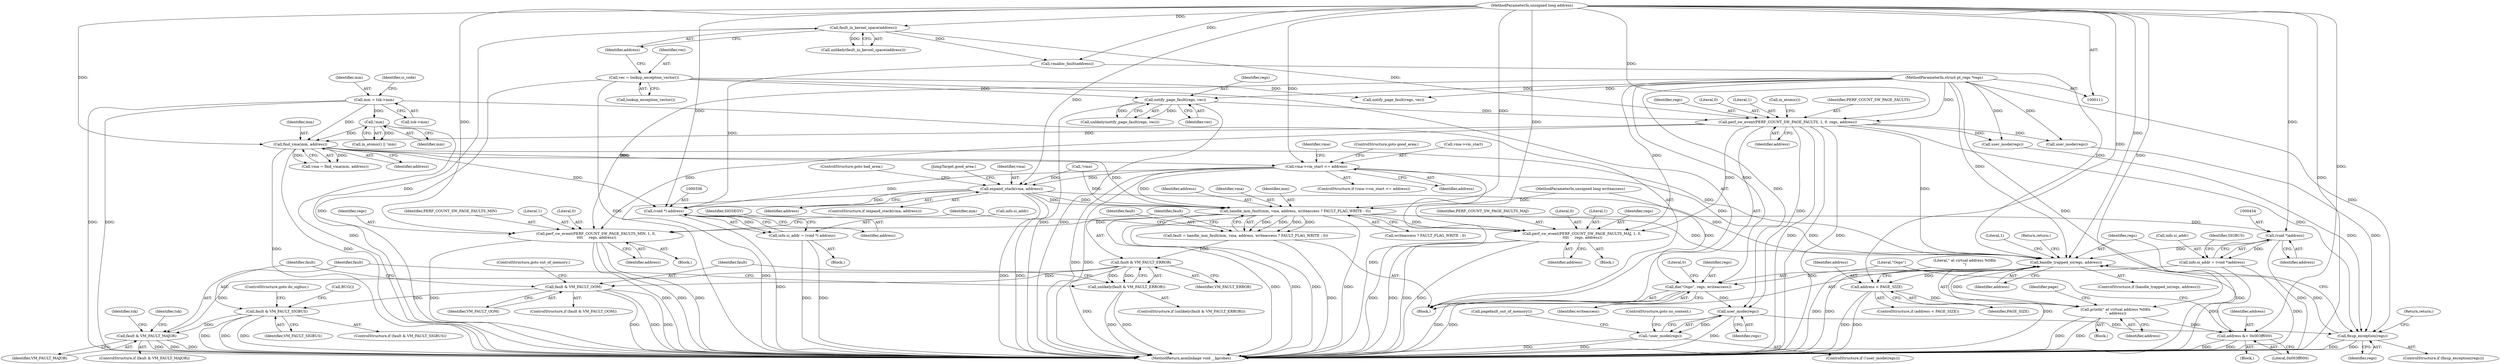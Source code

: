 digraph "0_linux_a8b0ca17b80e92faab46ee7179ba9e99ccb61233_29@pointer" {
"1000196" [label="(Call,vma->vm_start <= address)"];
"1000188" [label="(Call,find_vma(mm, address))"];
"1000178" [label="(Call,!mm)"];
"1000126" [label="(Call,mm = tsk->mm)"];
"1000169" [label="(Call,perf_sw_event(PERF_COUNT_SW_PAGE_FAULTS, 1, 0, regs, address))"];
"1000156" [label="(Call,notify_page_fault(regs, vec))"];
"1000112" [label="(MethodParameterIn,struct pt_regs *regs)"];
"1000134" [label="(Call,vec = lookup_exception_vector())"];
"1000139" [label="(Call,fault_in_kernel_space(address))"];
"1000114" [label="(MethodParameterIn,unsigned long address)"];
"1000211" [label="(Call,expand_stack(vma, address))"];
"1000246" [label="(Call,handle_mm_fault(mm, vma, address, writeaccess ? FAULT_FLAG_WRITE : 0))"];
"1000244" [label="(Call,fault = handle_mm_fault(mm, vma, address, writeaccess ? FAULT_FLAG_WRITE : 0))"];
"1000256" [label="(Call,fault & VM_FAULT_ERROR)"];
"1000255" [label="(Call,unlikely(fault & VM_FAULT_ERROR))"];
"1000261" [label="(Call,fault & VM_FAULT_OOM)"];
"1000267" [label="(Call,fault & VM_FAULT_SIGBUS)"];
"1000273" [label="(Call,fault & VM_FAULT_MAJOR)"];
"1000281" [label="(Call,perf_sw_event(PERF_COUNT_SW_PAGE_FAULTS_MAJ, 1, 0,\n \t\t\t\t     regs, address))"];
"1000293" [label="(Call,perf_sw_event(PERF_COUNT_SW_PAGE_FAULTS_MIN, 1, 0,\n \t\t\t\t     regs, address))"];
"1000350" [label="(Call,handle_trapped_io(regs, address))"];
"1000361" [label="(Call,address < PAGE_SIZE)"];
"1000365" [label="(Call,printk(\" at virtual address %08lx\n\", address))"];
"1000384" [label="(Call,address &= 0x003ff000)"];
"1000387" [label="(Call,die(\"Oops\", regs, writeaccess))"];
"1000403" [label="(Call,user_mode(regs))"];
"1000346" [label="(Call,fixup_exception(regs))"];
"1000402" [label="(Call,!user_mode(regs))"];
"1000433" [label="(Call,(void *)address)"];
"1000429" [label="(Call,info.si_addr = (void *)address)"];
"1000335" [label="(Call,(void *) address)"];
"1000331" [label="(Call,info.si_addr = (void *) address)"];
"1000281" [label="(Call,perf_sw_event(PERF_COUNT_SW_PAGE_FAULTS_MAJ, 1, 0,\n \t\t\t\t     regs, address))"];
"1000273" [label="(Call,fault & VM_FAULT_MAJOR)"];
"1000188" [label="(Call,find_vma(mm, address))"];
"1000192" [label="(Call,!vma)"];
"1000266" [label="(ControlStructure,if (fault & VM_FAULT_SIGBUS))"];
"1000262" [label="(Identifier,fault)"];
"1000443" [label="(Call,user_mode(regs))"];
"1000291" [label="(Identifier,tsk)"];
"1000347" [label="(Identifier,regs)"];
"1000285" [label="(Identifier,regs)"];
"1000186" [label="(Call,vma = find_vma(mm, address))"];
"1000369" [label="(Identifier,page)"];
"1000446" [label="(MethodReturn,asmlinkage void __kprobes)"];
"1000257" [label="(Identifier,fault)"];
"1000302" [label="(Identifier,mm)"];
"1000270" [label="(ControlStructure,goto do_sigbus;)"];
"1000134" [label="(Call,vec = lookup_exception_vector())"];
"1000140" [label="(Identifier,address)"];
"1000128" [label="(Call,tsk->mm)"];
"1000363" [label="(Identifier,PAGE_SIZE)"];
"1000350" [label="(Call,handle_trapped_io(regs, address))"];
"1000172" [label="(Literal,0)"];
"1000271" [label="(Call,BUG())"];
"1000211" [label="(Call,expand_stack(vma, address))"];
"1000256" [label="(Call,fault & VM_FAULT_ERROR)"];
"1000435" [label="(Identifier,address)"];
"1000250" [label="(Call,writeaccess ? FAULT_FLAG_WRITE : 0)"];
"1000406" [label="(Call,pagefault_out_of_memory())"];
"1000352" [label="(Identifier,address)"];
"1000132" [label="(Identifier,si_code)"];
"1000355" [label="(Literal,1)"];
"1000293" [label="(Call,perf_sw_event(PERF_COUNT_SW_PAGE_FAULTS_MIN, 1, 0,\n \t\t\t\t     regs, address))"];
"1000258" [label="(Identifier,VM_FAULT_ERROR)"];
"1000390" [label="(Identifier,writeaccess)"];
"1000282" [label="(Identifier,PERF_COUNT_SW_PAGE_FAULTS_MAJ)"];
"1000127" [label="(Identifier,mm)"];
"1000269" [label="(Identifier,VM_FAULT_SIGBUS)"];
"1000263" [label="(Identifier,VM_FAULT_OOM)"];
"1000331" [label="(Call,info.si_addr = (void *) address)"];
"1000388" [label="(Literal,\"Oops\")"];
"1000255" [label="(Call,unlikely(fault & VM_FAULT_ERROR))"];
"1000335" [label="(Call,(void *) address)"];
"1000404" [label="(Identifier,regs)"];
"1000286" [label="(Identifier,address)"];
"1000200" [label="(Identifier,address)"];
"1000246" [label="(Call,handle_mm_fault(mm, vma, address, writeaccess ? FAULT_FLAG_WRITE : 0))"];
"1000113" [label="(MethodParameterIn,unsigned long writeaccess)"];
"1000380" [label="(Block,)"];
"1000348" [label="(Return,return;)"];
"1000384" [label="(Call,address &= 0x003ff000)"];
"1000387" [label="(Call,die(\"Oops\", regs, writeaccess))"];
"1000249" [label="(Identifier,address)"];
"1000274" [label="(Identifier,fault)"];
"1000276" [label="(Block,)"];
"1000135" [label="(Identifier,vec)"];
"1000429" [label="(Call,info.si_addr = (void *)address)"];
"1000294" [label="(Identifier,PERF_COUNT_SW_PAGE_FAULTS_MIN)"];
"1000215" [label="(JumpTarget,good_area:)"];
"1000171" [label="(Literal,1)"];
"1000361" [label="(Call,address < PAGE_SIZE)"];
"1000267" [label="(Call,fault & VM_FAULT_SIGBUS)"];
"1000366" [label="(Literal,\" at virtual address %08lx\n\")"];
"1000288" [label="(Block,)"];
"1000437" [label="(Identifier,SIGBUS)"];
"1000177" [label="(Call,in_atomic())"];
"1000284" [label="(Literal,0)"];
"1000149" [label="(Call,notify_page_fault(regs, vec))"];
"1000244" [label="(Call,fault = handle_mm_fault(mm, vma, address, writeaccess ? FAULT_FLAG_WRITE : 0))"];
"1000401" [label="(ControlStructure,if (!user_mode(regs)))"];
"1000402" [label="(Call,!user_mode(regs))"];
"1000430" [label="(Call,info.si_addr)"];
"1000349" [label="(ControlStructure,if (handle_trapped_io(regs, address)))"];
"1000190" [label="(Identifier,address)"];
"1000170" [label="(Identifier,PERF_COUNT_SW_PAGE_FAULTS)"];
"1000112" [label="(MethodParameterIn,struct pt_regs *regs)"];
"1000248" [label="(Identifier,vma)"];
"1000254" [label="(ControlStructure,if (unlikely(fault & VM_FAULT_ERROR)))"];
"1000174" [label="(Identifier,address)"];
"1000158" [label="(Identifier,vec)"];
"1000144" [label="(Call,vmalloc_fault(address))"];
"1000353" [label="(Return,return;)"];
"1000114" [label="(MethodParameterIn,unsigned long address)"];
"1000178" [label="(Call,!mm)"];
"1000346" [label="(Call,fixup_exception(regs))"];
"1000138" [label="(Call,unlikely(fault_in_kernel_space(address)))"];
"1000272" [label="(ControlStructure,if (fault & VM_FAULT_MAJOR))"];
"1000261" [label="(Call,fault & VM_FAULT_OOM)"];
"1000295" [label="(Literal,1)"];
"1000169" [label="(Call,perf_sw_event(PERF_COUNT_SW_PAGE_FAULTS, 1, 0, regs, address))"];
"1000298" [label="(Identifier,address)"];
"1000360" [label="(ControlStructure,if (address < PAGE_SIZE))"];
"1000206" [label="(Identifier,vma)"];
"1000115" [label="(Block,)"];
"1000176" [label="(Call,in_atomic() || !mm)"];
"1000283" [label="(Literal,1)"];
"1000210" [label="(ControlStructure,if (expand_stack(vma, address)))"];
"1000264" [label="(ControlStructure,goto out_of_memory;)"];
"1000139" [label="(Call,fault_in_kernel_space(address))"];
"1000365" [label="(Call,printk(\" at virtual address %08lx\n\", address))"];
"1000201" [label="(ControlStructure,goto good_area;)"];
"1000268" [label="(Identifier,fault)"];
"1000296" [label="(Literal,0)"];
"1000433" [label="(Call,(void *)address)"];
"1000245" [label="(Identifier,fault)"];
"1000313" [label="(Call,user_mode(regs))"];
"1000197" [label="(Call,vma->vm_start)"];
"1000157" [label="(Identifier,regs)"];
"1000358" [label="(Block,)"];
"1000337" [label="(Identifier,address)"];
"1000136" [label="(Call,lookup_exception_vector())"];
"1000155" [label="(Call,unlikely(notify_page_fault(regs, vec)))"];
"1000385" [label="(Identifier,address)"];
"1000212" [label="(Identifier,vma)"];
"1000126" [label="(Call,mm = tsk->mm)"];
"1000367" [label="(Identifier,address)"];
"1000345" [label="(ControlStructure,if (fixup_exception(regs)))"];
"1000214" [label="(ControlStructure,goto bad_area;)"];
"1000403" [label="(Call,user_mode(regs))"];
"1000315" [label="(Block,)"];
"1000196" [label="(Call,vma->vm_start <= address)"];
"1000189" [label="(Identifier,mm)"];
"1000195" [label="(ControlStructure,if (vma->vm_start <= address))"];
"1000275" [label="(Identifier,VM_FAULT_MAJOR)"];
"1000405" [label="(ControlStructure,goto no_context;)"];
"1000247" [label="(Identifier,mm)"];
"1000173" [label="(Identifier,regs)"];
"1000386" [label="(Literal,0x003ff000)"];
"1000362" [label="(Identifier,address)"];
"1000156" [label="(Call,notify_page_fault(regs, vec))"];
"1000279" [label="(Identifier,tsk)"];
"1000392" [label="(Literal,0)"];
"1000332" [label="(Call,info.si_addr)"];
"1000297" [label="(Identifier,regs)"];
"1000179" [label="(Identifier,mm)"];
"1000339" [label="(Identifier,SIGSEGV)"];
"1000260" [label="(ControlStructure,if (fault & VM_FAULT_OOM))"];
"1000213" [label="(Identifier,address)"];
"1000389" [label="(Identifier,regs)"];
"1000351" [label="(Identifier,regs)"];
"1000196" -> "1000195"  [label="AST: "];
"1000196" -> "1000200"  [label="CFG: "];
"1000197" -> "1000196"  [label="AST: "];
"1000200" -> "1000196"  [label="AST: "];
"1000201" -> "1000196"  [label="CFG: "];
"1000206" -> "1000196"  [label="CFG: "];
"1000196" -> "1000446"  [label="DDG: "];
"1000196" -> "1000446"  [label="DDG: "];
"1000196" -> "1000446"  [label="DDG: "];
"1000188" -> "1000196"  [label="DDG: "];
"1000114" -> "1000196"  [label="DDG: "];
"1000196" -> "1000211"  [label="DDG: "];
"1000196" -> "1000246"  [label="DDG: "];
"1000196" -> "1000335"  [label="DDG: "];
"1000196" -> "1000350"  [label="DDG: "];
"1000188" -> "1000186"  [label="AST: "];
"1000188" -> "1000190"  [label="CFG: "];
"1000189" -> "1000188"  [label="AST: "];
"1000190" -> "1000188"  [label="AST: "];
"1000186" -> "1000188"  [label="CFG: "];
"1000188" -> "1000446"  [label="DDG: "];
"1000188" -> "1000446"  [label="DDG: "];
"1000188" -> "1000186"  [label="DDG: "];
"1000188" -> "1000186"  [label="DDG: "];
"1000178" -> "1000188"  [label="DDG: "];
"1000126" -> "1000188"  [label="DDG: "];
"1000169" -> "1000188"  [label="DDG: "];
"1000114" -> "1000188"  [label="DDG: "];
"1000188" -> "1000246"  [label="DDG: "];
"1000188" -> "1000335"  [label="DDG: "];
"1000188" -> "1000350"  [label="DDG: "];
"1000178" -> "1000176"  [label="AST: "];
"1000178" -> "1000179"  [label="CFG: "];
"1000179" -> "1000178"  [label="AST: "];
"1000176" -> "1000178"  [label="CFG: "];
"1000178" -> "1000446"  [label="DDG: "];
"1000178" -> "1000176"  [label="DDG: "];
"1000126" -> "1000178"  [label="DDG: "];
"1000126" -> "1000115"  [label="AST: "];
"1000126" -> "1000128"  [label="CFG: "];
"1000127" -> "1000126"  [label="AST: "];
"1000128" -> "1000126"  [label="AST: "];
"1000132" -> "1000126"  [label="CFG: "];
"1000126" -> "1000446"  [label="DDG: "];
"1000126" -> "1000446"  [label="DDG: "];
"1000169" -> "1000115"  [label="AST: "];
"1000169" -> "1000174"  [label="CFG: "];
"1000170" -> "1000169"  [label="AST: "];
"1000171" -> "1000169"  [label="AST: "];
"1000172" -> "1000169"  [label="AST: "];
"1000173" -> "1000169"  [label="AST: "];
"1000174" -> "1000169"  [label="AST: "];
"1000177" -> "1000169"  [label="CFG: "];
"1000169" -> "1000446"  [label="DDG: "];
"1000169" -> "1000446"  [label="DDG: "];
"1000169" -> "1000446"  [label="DDG: "];
"1000156" -> "1000169"  [label="DDG: "];
"1000112" -> "1000169"  [label="DDG: "];
"1000139" -> "1000169"  [label="DDG: "];
"1000114" -> "1000169"  [label="DDG: "];
"1000169" -> "1000281"  [label="DDG: "];
"1000169" -> "1000293"  [label="DDG: "];
"1000169" -> "1000313"  [label="DDG: "];
"1000169" -> "1000346"  [label="DDG: "];
"1000169" -> "1000350"  [label="DDG: "];
"1000169" -> "1000403"  [label="DDG: "];
"1000169" -> "1000443"  [label="DDG: "];
"1000156" -> "1000155"  [label="AST: "];
"1000156" -> "1000158"  [label="CFG: "];
"1000157" -> "1000156"  [label="AST: "];
"1000158" -> "1000156"  [label="AST: "];
"1000155" -> "1000156"  [label="CFG: "];
"1000156" -> "1000446"  [label="DDG: "];
"1000156" -> "1000446"  [label="DDG: "];
"1000156" -> "1000155"  [label="DDG: "];
"1000156" -> "1000155"  [label="DDG: "];
"1000112" -> "1000156"  [label="DDG: "];
"1000134" -> "1000156"  [label="DDG: "];
"1000112" -> "1000111"  [label="AST: "];
"1000112" -> "1000446"  [label="DDG: "];
"1000112" -> "1000149"  [label="DDG: "];
"1000112" -> "1000281"  [label="DDG: "];
"1000112" -> "1000293"  [label="DDG: "];
"1000112" -> "1000313"  [label="DDG: "];
"1000112" -> "1000346"  [label="DDG: "];
"1000112" -> "1000350"  [label="DDG: "];
"1000112" -> "1000387"  [label="DDG: "];
"1000112" -> "1000403"  [label="DDG: "];
"1000112" -> "1000443"  [label="DDG: "];
"1000134" -> "1000115"  [label="AST: "];
"1000134" -> "1000136"  [label="CFG: "];
"1000135" -> "1000134"  [label="AST: "];
"1000136" -> "1000134"  [label="AST: "];
"1000140" -> "1000134"  [label="CFG: "];
"1000134" -> "1000446"  [label="DDG: "];
"1000134" -> "1000446"  [label="DDG: "];
"1000134" -> "1000149"  [label="DDG: "];
"1000139" -> "1000138"  [label="AST: "];
"1000139" -> "1000140"  [label="CFG: "];
"1000140" -> "1000139"  [label="AST: "];
"1000138" -> "1000139"  [label="CFG: "];
"1000139" -> "1000446"  [label="DDG: "];
"1000139" -> "1000138"  [label="DDG: "];
"1000114" -> "1000139"  [label="DDG: "];
"1000139" -> "1000144"  [label="DDG: "];
"1000114" -> "1000111"  [label="AST: "];
"1000114" -> "1000446"  [label="DDG: "];
"1000114" -> "1000144"  [label="DDG: "];
"1000114" -> "1000211"  [label="DDG: "];
"1000114" -> "1000246"  [label="DDG: "];
"1000114" -> "1000281"  [label="DDG: "];
"1000114" -> "1000293"  [label="DDG: "];
"1000114" -> "1000335"  [label="DDG: "];
"1000114" -> "1000350"  [label="DDG: "];
"1000114" -> "1000361"  [label="DDG: "];
"1000114" -> "1000365"  [label="DDG: "];
"1000114" -> "1000384"  [label="DDG: "];
"1000114" -> "1000433"  [label="DDG: "];
"1000211" -> "1000210"  [label="AST: "];
"1000211" -> "1000213"  [label="CFG: "];
"1000212" -> "1000211"  [label="AST: "];
"1000213" -> "1000211"  [label="AST: "];
"1000214" -> "1000211"  [label="CFG: "];
"1000215" -> "1000211"  [label="CFG: "];
"1000211" -> "1000446"  [label="DDG: "];
"1000211" -> "1000446"  [label="DDG: "];
"1000211" -> "1000446"  [label="DDG: "];
"1000192" -> "1000211"  [label="DDG: "];
"1000211" -> "1000246"  [label="DDG: "];
"1000211" -> "1000246"  [label="DDG: "];
"1000211" -> "1000335"  [label="DDG: "];
"1000211" -> "1000350"  [label="DDG: "];
"1000246" -> "1000244"  [label="AST: "];
"1000246" -> "1000250"  [label="CFG: "];
"1000247" -> "1000246"  [label="AST: "];
"1000248" -> "1000246"  [label="AST: "];
"1000249" -> "1000246"  [label="AST: "];
"1000250" -> "1000246"  [label="AST: "];
"1000244" -> "1000246"  [label="CFG: "];
"1000246" -> "1000446"  [label="DDG: "];
"1000246" -> "1000446"  [label="DDG: "];
"1000246" -> "1000446"  [label="DDG: "];
"1000246" -> "1000446"  [label="DDG: "];
"1000246" -> "1000244"  [label="DDG: "];
"1000246" -> "1000244"  [label="DDG: "];
"1000246" -> "1000244"  [label="DDG: "];
"1000246" -> "1000244"  [label="DDG: "];
"1000192" -> "1000246"  [label="DDG: "];
"1000113" -> "1000246"  [label="DDG: "];
"1000246" -> "1000281"  [label="DDG: "];
"1000246" -> "1000293"  [label="DDG: "];
"1000246" -> "1000350"  [label="DDG: "];
"1000246" -> "1000433"  [label="DDG: "];
"1000244" -> "1000115"  [label="AST: "];
"1000245" -> "1000244"  [label="AST: "];
"1000257" -> "1000244"  [label="CFG: "];
"1000244" -> "1000446"  [label="DDG: "];
"1000244" -> "1000256"  [label="DDG: "];
"1000256" -> "1000255"  [label="AST: "];
"1000256" -> "1000258"  [label="CFG: "];
"1000257" -> "1000256"  [label="AST: "];
"1000258" -> "1000256"  [label="AST: "];
"1000255" -> "1000256"  [label="CFG: "];
"1000256" -> "1000446"  [label="DDG: "];
"1000256" -> "1000255"  [label="DDG: "];
"1000256" -> "1000255"  [label="DDG: "];
"1000256" -> "1000261"  [label="DDG: "];
"1000256" -> "1000273"  [label="DDG: "];
"1000255" -> "1000254"  [label="AST: "];
"1000262" -> "1000255"  [label="CFG: "];
"1000274" -> "1000255"  [label="CFG: "];
"1000255" -> "1000446"  [label="DDG: "];
"1000255" -> "1000446"  [label="DDG: "];
"1000261" -> "1000260"  [label="AST: "];
"1000261" -> "1000263"  [label="CFG: "];
"1000262" -> "1000261"  [label="AST: "];
"1000263" -> "1000261"  [label="AST: "];
"1000264" -> "1000261"  [label="CFG: "];
"1000268" -> "1000261"  [label="CFG: "];
"1000261" -> "1000446"  [label="DDG: "];
"1000261" -> "1000446"  [label="DDG: "];
"1000261" -> "1000446"  [label="DDG: "];
"1000261" -> "1000267"  [label="DDG: "];
"1000267" -> "1000266"  [label="AST: "];
"1000267" -> "1000269"  [label="CFG: "];
"1000268" -> "1000267"  [label="AST: "];
"1000269" -> "1000267"  [label="AST: "];
"1000270" -> "1000267"  [label="CFG: "];
"1000271" -> "1000267"  [label="CFG: "];
"1000267" -> "1000446"  [label="DDG: "];
"1000267" -> "1000446"  [label="DDG: "];
"1000267" -> "1000446"  [label="DDG: "];
"1000267" -> "1000273"  [label="DDG: "];
"1000273" -> "1000272"  [label="AST: "];
"1000273" -> "1000275"  [label="CFG: "];
"1000274" -> "1000273"  [label="AST: "];
"1000275" -> "1000273"  [label="AST: "];
"1000279" -> "1000273"  [label="CFG: "];
"1000291" -> "1000273"  [label="CFG: "];
"1000273" -> "1000446"  [label="DDG: "];
"1000273" -> "1000446"  [label="DDG: "];
"1000273" -> "1000446"  [label="DDG: "];
"1000281" -> "1000276"  [label="AST: "];
"1000281" -> "1000286"  [label="CFG: "];
"1000282" -> "1000281"  [label="AST: "];
"1000283" -> "1000281"  [label="AST: "];
"1000284" -> "1000281"  [label="AST: "];
"1000285" -> "1000281"  [label="AST: "];
"1000286" -> "1000281"  [label="AST: "];
"1000302" -> "1000281"  [label="CFG: "];
"1000281" -> "1000446"  [label="DDG: "];
"1000281" -> "1000446"  [label="DDG: "];
"1000281" -> "1000446"  [label="DDG: "];
"1000281" -> "1000446"  [label="DDG: "];
"1000293" -> "1000288"  [label="AST: "];
"1000293" -> "1000298"  [label="CFG: "];
"1000294" -> "1000293"  [label="AST: "];
"1000295" -> "1000293"  [label="AST: "];
"1000296" -> "1000293"  [label="AST: "];
"1000297" -> "1000293"  [label="AST: "];
"1000298" -> "1000293"  [label="AST: "];
"1000302" -> "1000293"  [label="CFG: "];
"1000293" -> "1000446"  [label="DDG: "];
"1000293" -> "1000446"  [label="DDG: "];
"1000293" -> "1000446"  [label="DDG: "];
"1000293" -> "1000446"  [label="DDG: "];
"1000350" -> "1000349"  [label="AST: "];
"1000350" -> "1000352"  [label="CFG: "];
"1000351" -> "1000350"  [label="AST: "];
"1000352" -> "1000350"  [label="AST: "];
"1000353" -> "1000350"  [label="CFG: "];
"1000355" -> "1000350"  [label="CFG: "];
"1000350" -> "1000446"  [label="DDG: "];
"1000350" -> "1000446"  [label="DDG: "];
"1000350" -> "1000446"  [label="DDG: "];
"1000346" -> "1000350"  [label="DDG: "];
"1000365" -> "1000350"  [label="DDG: "];
"1000433" -> "1000350"  [label="DDG: "];
"1000144" -> "1000350"  [label="DDG: "];
"1000384" -> "1000350"  [label="DDG: "];
"1000350" -> "1000361"  [label="DDG: "];
"1000350" -> "1000387"  [label="DDG: "];
"1000361" -> "1000360"  [label="AST: "];
"1000361" -> "1000363"  [label="CFG: "];
"1000362" -> "1000361"  [label="AST: "];
"1000363" -> "1000361"  [label="AST: "];
"1000366" -> "1000361"  [label="CFG: "];
"1000361" -> "1000446"  [label="DDG: "];
"1000361" -> "1000446"  [label="DDG: "];
"1000361" -> "1000365"  [label="DDG: "];
"1000365" -> "1000358"  [label="AST: "];
"1000365" -> "1000367"  [label="CFG: "];
"1000366" -> "1000365"  [label="AST: "];
"1000367" -> "1000365"  [label="AST: "];
"1000369" -> "1000365"  [label="CFG: "];
"1000365" -> "1000446"  [label="DDG: "];
"1000365" -> "1000446"  [label="DDG: "];
"1000365" -> "1000384"  [label="DDG: "];
"1000384" -> "1000380"  [label="AST: "];
"1000384" -> "1000386"  [label="CFG: "];
"1000385" -> "1000384"  [label="AST: "];
"1000386" -> "1000384"  [label="AST: "];
"1000388" -> "1000384"  [label="CFG: "];
"1000384" -> "1000446"  [label="DDG: "];
"1000384" -> "1000446"  [label="DDG: "];
"1000387" -> "1000115"  [label="AST: "];
"1000387" -> "1000390"  [label="CFG: "];
"1000388" -> "1000387"  [label="AST: "];
"1000389" -> "1000387"  [label="AST: "];
"1000390" -> "1000387"  [label="AST: "];
"1000392" -> "1000387"  [label="CFG: "];
"1000387" -> "1000446"  [label="DDG: "];
"1000387" -> "1000446"  [label="DDG: "];
"1000113" -> "1000387"  [label="DDG: "];
"1000387" -> "1000403"  [label="DDG: "];
"1000403" -> "1000402"  [label="AST: "];
"1000403" -> "1000404"  [label="CFG: "];
"1000404" -> "1000403"  [label="AST: "];
"1000402" -> "1000403"  [label="CFG: "];
"1000403" -> "1000446"  [label="DDG: "];
"1000403" -> "1000346"  [label="DDG: "];
"1000403" -> "1000402"  [label="DDG: "];
"1000346" -> "1000345"  [label="AST: "];
"1000346" -> "1000347"  [label="CFG: "];
"1000347" -> "1000346"  [label="AST: "];
"1000348" -> "1000346"  [label="CFG: "];
"1000351" -> "1000346"  [label="CFG: "];
"1000346" -> "1000446"  [label="DDG: "];
"1000346" -> "1000446"  [label="DDG: "];
"1000313" -> "1000346"  [label="DDG: "];
"1000443" -> "1000346"  [label="DDG: "];
"1000402" -> "1000401"  [label="AST: "];
"1000405" -> "1000402"  [label="CFG: "];
"1000406" -> "1000402"  [label="CFG: "];
"1000402" -> "1000446"  [label="DDG: "];
"1000402" -> "1000446"  [label="DDG: "];
"1000433" -> "1000429"  [label="AST: "];
"1000433" -> "1000435"  [label="CFG: "];
"1000434" -> "1000433"  [label="AST: "];
"1000435" -> "1000433"  [label="AST: "];
"1000429" -> "1000433"  [label="CFG: "];
"1000433" -> "1000446"  [label="DDG: "];
"1000433" -> "1000429"  [label="DDG: "];
"1000429" -> "1000115"  [label="AST: "];
"1000430" -> "1000429"  [label="AST: "];
"1000437" -> "1000429"  [label="CFG: "];
"1000429" -> "1000446"  [label="DDG: "];
"1000429" -> "1000446"  [label="DDG: "];
"1000335" -> "1000331"  [label="AST: "];
"1000335" -> "1000337"  [label="CFG: "];
"1000336" -> "1000335"  [label="AST: "];
"1000337" -> "1000335"  [label="AST: "];
"1000331" -> "1000335"  [label="CFG: "];
"1000335" -> "1000446"  [label="DDG: "];
"1000335" -> "1000331"  [label="DDG: "];
"1000144" -> "1000335"  [label="DDG: "];
"1000331" -> "1000315"  [label="AST: "];
"1000332" -> "1000331"  [label="AST: "];
"1000339" -> "1000331"  [label="CFG: "];
"1000331" -> "1000446"  [label="DDG: "];
"1000331" -> "1000446"  [label="DDG: "];
}
